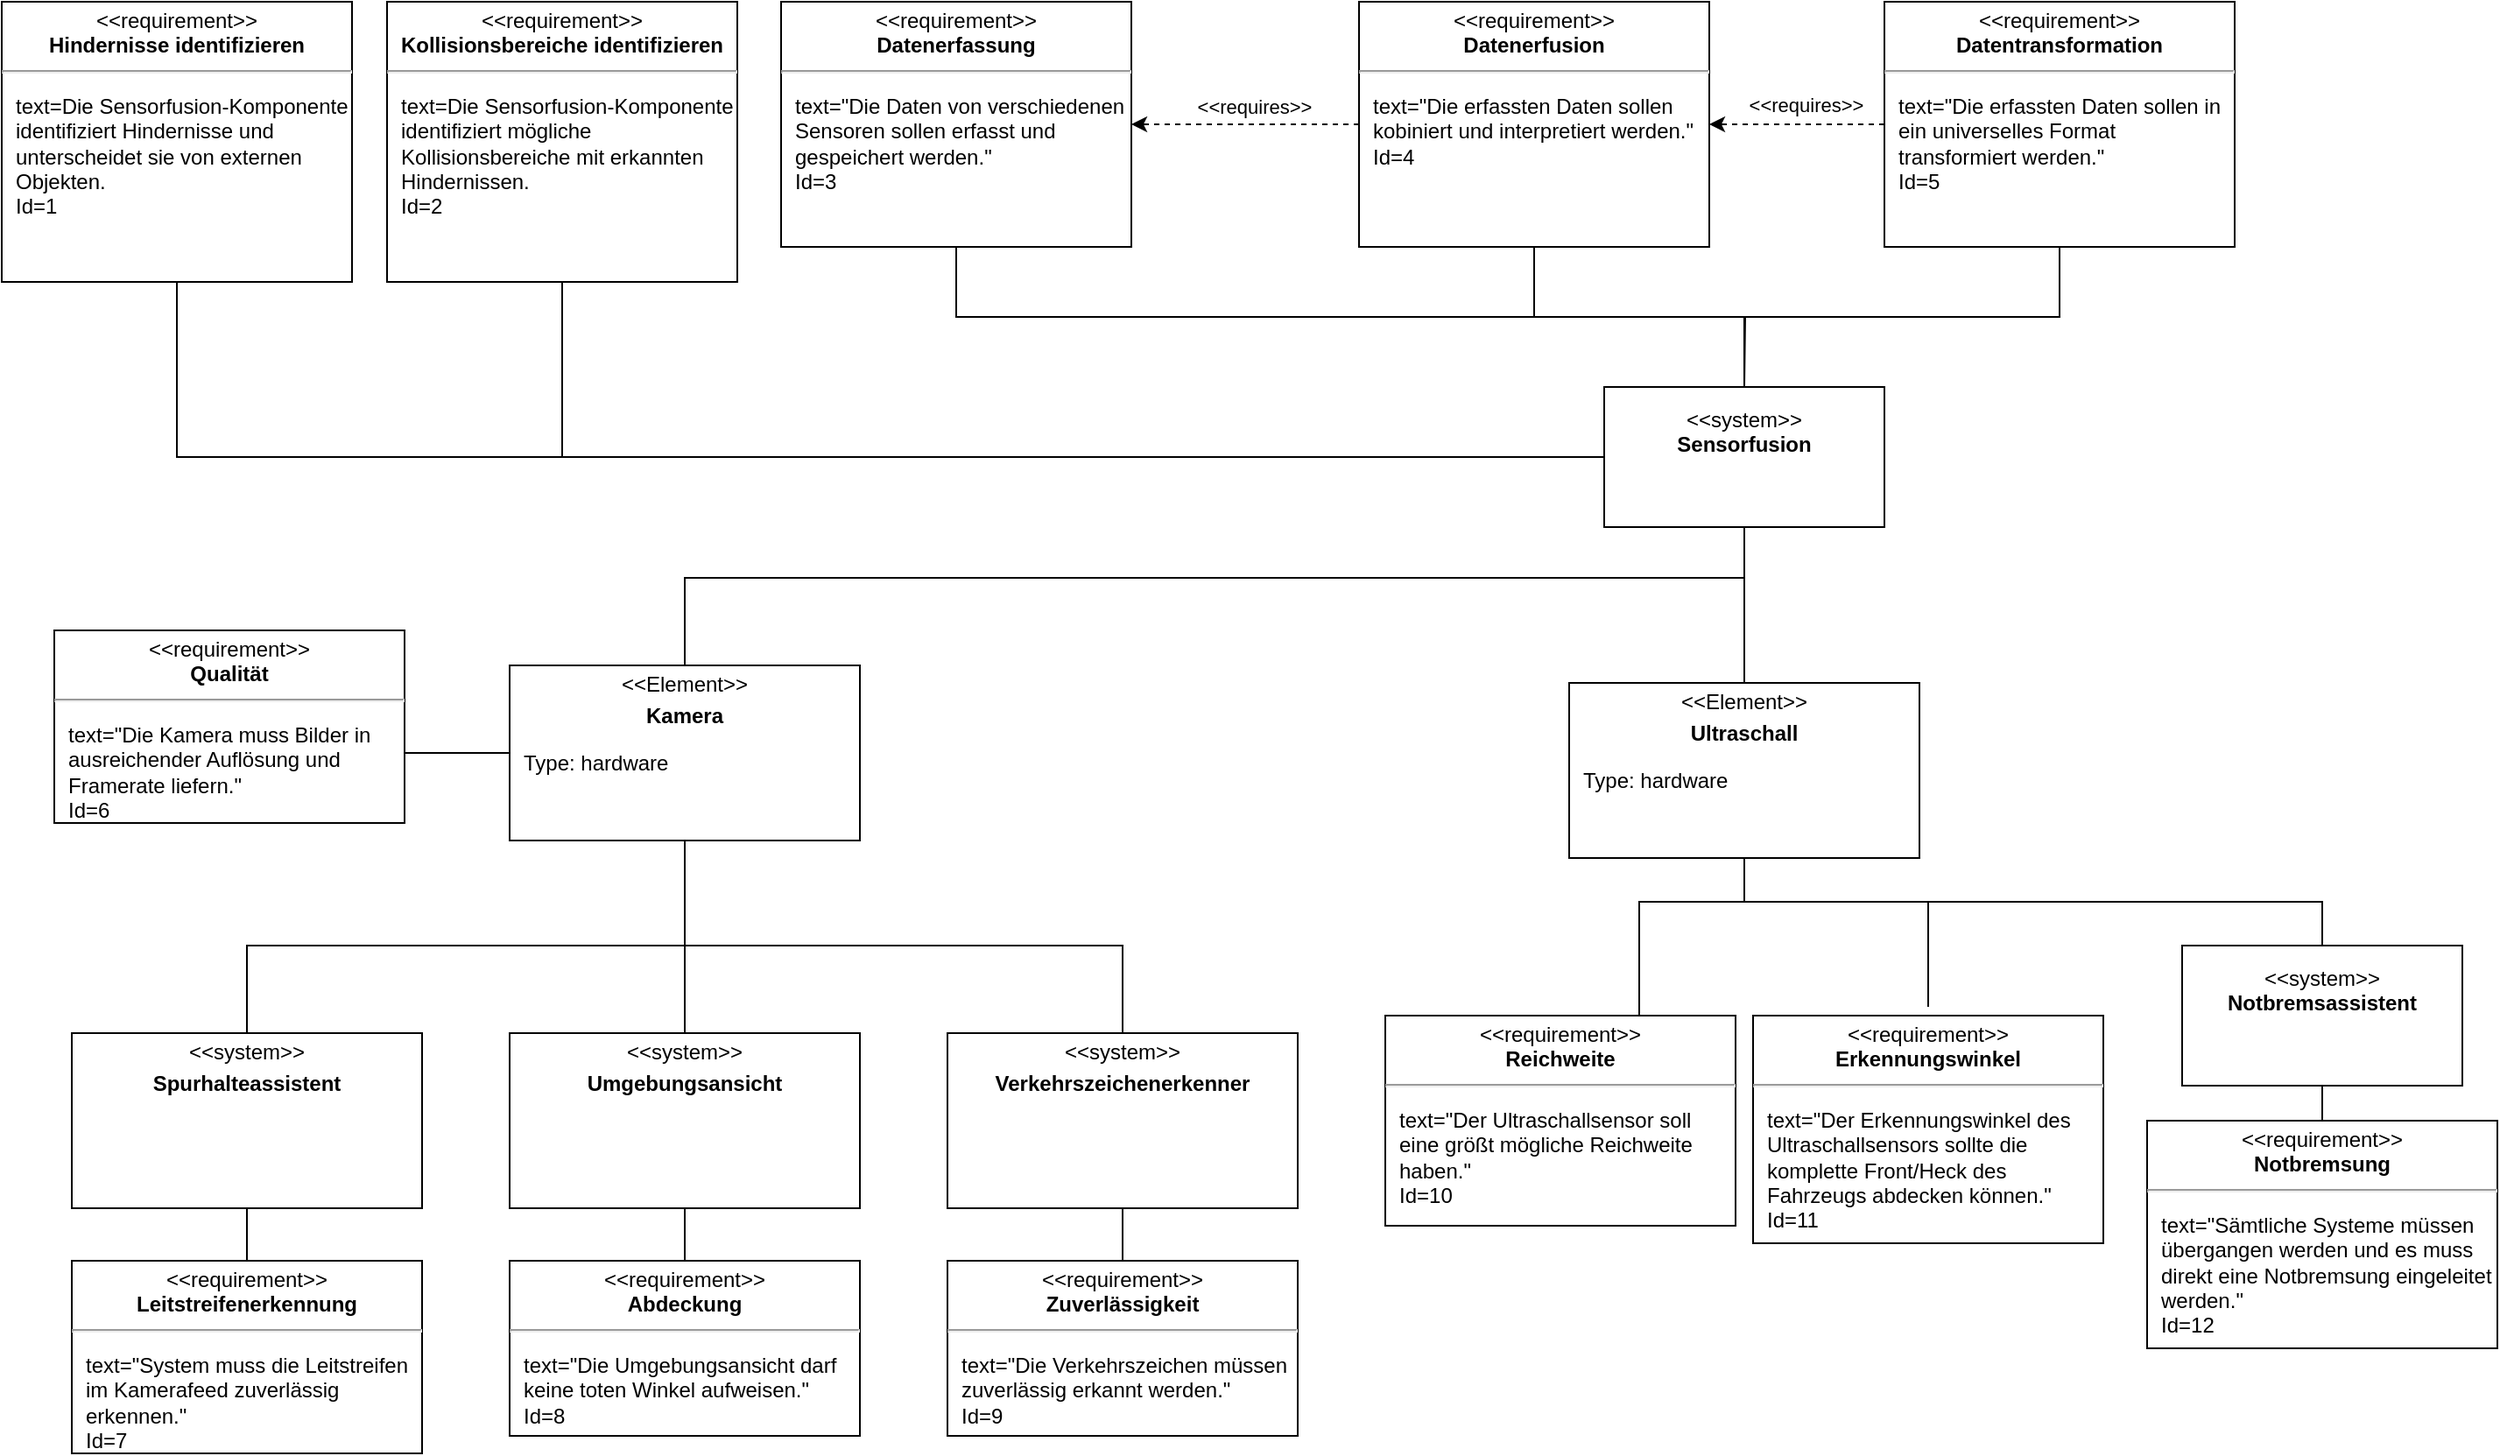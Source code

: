 <mxfile version="22.1.3" type="device">
  <diagram name="Page-1" id="J7lDw7_B6mRfGY2jVxNy">
    <mxGraphModel dx="4943" dy="2136" grid="1" gridSize="10" guides="1" tooltips="1" connect="1" arrows="1" fold="1" page="1" pageScale="1" pageWidth="827" pageHeight="1169" math="0" shadow="0">
      <root>
        <mxCell id="0" />
        <mxCell id="1" parent="0" />
        <mxCell id="3CJS3uB6BW7C9CZVDvfE-26" style="edgeStyle=orthogonalEdgeStyle;rounded=0;orthogonalLoop=1;jettySize=auto;html=1;entryX=0.5;entryY=1;entryDx=0;entryDy=0;endArrow=none;endFill=0;" parent="1" source="WkMunZ7JaqHcUI_JXrcm-2" target="3CJS3uB6BW7C9CZVDvfE-24" edge="1">
          <mxGeometry relative="1" as="geometry">
            <Array as="points">
              <mxPoint x="-1360" y="40" />
              <mxPoint x="-755" y="40" />
            </Array>
          </mxGeometry>
        </mxCell>
        <mxCell id="WkMunZ7JaqHcUI_JXrcm-2" value="&lt;p style=&quot;margin:0px;margin-top:4px;text-align:center;&quot;&gt;&amp;lt;&amp;lt;Element&amp;gt;&amp;gt;&lt;br&gt;&lt;/p&gt;&lt;p style=&quot;margin:0px;margin-top:4px;text-align:center;&quot;&gt;&lt;b&gt;Kamera&lt;/b&gt;&lt;/p&gt;&lt;p&gt;&lt;/p&gt;&lt;p style=&quot;margin:0px;margin-left:8px;text-align:left;&quot;&gt;Type: hardware&lt;/p&gt;" style="shape=rect;overflow=fill;html=1;whiteSpace=wrap;align=center;" parent="1" vertex="1">
          <mxGeometry x="-1460" y="90" width="200" height="100" as="geometry" />
        </mxCell>
        <mxCell id="3CJS3uB6BW7C9CZVDvfE-25" style="edgeStyle=orthogonalEdgeStyle;rounded=0;orthogonalLoop=1;jettySize=auto;html=1;exitX=0.5;exitY=0;exitDx=0;exitDy=0;entryX=0.5;entryY=1;entryDx=0;entryDy=0;endArrow=none;endFill=0;" parent="1" source="WkMunZ7JaqHcUI_JXrcm-3" target="3CJS3uB6BW7C9CZVDvfE-24" edge="1">
          <mxGeometry relative="1" as="geometry" />
        </mxCell>
        <mxCell id="WkMunZ7JaqHcUI_JXrcm-3" value="&lt;p style=&quot;margin:0px;margin-top:4px;text-align:center;&quot;&gt;&amp;lt;&amp;lt;Element&amp;gt;&amp;gt;&lt;br&gt;&lt;/p&gt;&lt;p style=&quot;margin:0px;margin-top:4px;text-align:center;&quot;&gt;&lt;b&gt;Ultraschall&lt;/b&gt;&lt;/p&gt;&lt;p&gt;&lt;/p&gt;&lt;p style=&quot;margin:0px;margin-left:8px;text-align:left;&quot;&gt;Type: hardware&lt;/p&gt;" style="shape=rect;overflow=fill;html=1;whiteSpace=wrap;align=center;" parent="1" vertex="1">
          <mxGeometry x="-855" y="100" width="200" height="100" as="geometry" />
        </mxCell>
        <mxCell id="3CJS3uB6BW7C9CZVDvfE-17" style="edgeStyle=orthogonalEdgeStyle;rounded=0;orthogonalLoop=1;jettySize=auto;html=1;entryX=0.5;entryY=1;entryDx=0;entryDy=0;endArrow=none;endFill=0;exitX=0.5;exitY=0;exitDx=0;exitDy=0;" parent="1" source="WkMunZ7JaqHcUI_JXrcm-5" target="WkMunZ7JaqHcUI_JXrcm-2" edge="1">
          <mxGeometry relative="1" as="geometry">
            <Array as="points">
              <mxPoint x="-1110" y="250" />
              <mxPoint x="-1360" y="250" />
            </Array>
          </mxGeometry>
        </mxCell>
        <mxCell id="WkMunZ7JaqHcUI_JXrcm-5" value="&lt;p style=&quot;margin:0px;margin-top:4px;text-align:center;&quot;&gt;&amp;lt;&amp;lt;system&amp;gt;&amp;gt;&lt;br&gt;&lt;/p&gt;&lt;p style=&quot;margin:0px;margin-top:4px;text-align:center;&quot;&gt;&lt;b&gt;Verkehrszeichenerkenner&lt;/b&gt;&lt;/p&gt;" style="shape=rect;overflow=fill;html=1;whiteSpace=wrap;align=center;" parent="1" vertex="1">
          <mxGeometry x="-1210" y="300" width="200" height="100" as="geometry" />
        </mxCell>
        <mxCell id="3CJS3uB6BW7C9CZVDvfE-23" style="edgeStyle=orthogonalEdgeStyle;rounded=0;orthogonalLoop=1;jettySize=auto;html=1;entryX=0.5;entryY=1;entryDx=0;entryDy=0;endArrow=none;endFill=0;" parent="1" source="WkMunZ7JaqHcUI_JXrcm-7" target="WkMunZ7JaqHcUI_JXrcm-2" edge="1">
          <mxGeometry relative="1" as="geometry">
            <Array as="points">
              <mxPoint x="-1610" y="250" />
              <mxPoint x="-1360" y="250" />
            </Array>
          </mxGeometry>
        </mxCell>
        <mxCell id="WkMunZ7JaqHcUI_JXrcm-7" value="&lt;p style=&quot;margin:0px;margin-top:4px;text-align:center;&quot;&gt;&amp;lt;&amp;lt;system&amp;gt;&amp;gt;&lt;br&gt;&lt;/p&gt;&lt;p style=&quot;margin:0px;margin-top:4px;text-align:center;&quot;&gt;&lt;b&gt;Spurhalteassistent&lt;/b&gt;&lt;/p&gt;" style="shape=rect;overflow=fill;html=1;whiteSpace=wrap;align=center;" parent="1" vertex="1">
          <mxGeometry x="-1710" y="300" width="200" height="100" as="geometry" />
        </mxCell>
        <mxCell id="3CJS3uB6BW7C9CZVDvfE-39" style="edgeStyle=orthogonalEdgeStyle;rounded=0;orthogonalLoop=1;jettySize=auto;html=1;exitX=0.5;exitY=1;exitDx=0;exitDy=0;entryX=0;entryY=0.5;entryDx=0;entryDy=0;endArrow=none;endFill=0;" parent="1" source="WkMunZ7JaqHcUI_JXrcm-10" target="3CJS3uB6BW7C9CZVDvfE-24" edge="1">
          <mxGeometry relative="1" as="geometry" />
        </mxCell>
        <mxCell id="WkMunZ7JaqHcUI_JXrcm-10" value="&lt;p style=&quot;margin:0px;margin-top:4px;text-align:center;&quot;&gt;&amp;lt;&amp;lt;requirement&amp;gt;&amp;gt;&lt;br&gt;&lt;b&gt;Hindernisse identifizieren&lt;/b&gt;&lt;/p&gt;&lt;hr&gt;&lt;p&gt;&lt;/p&gt;&lt;p style=&quot;margin:0px;margin-left:8px;text-align:left;&quot;&gt;text=Die Sensorfusion-Komponente identifiziert Hindernisse und unterscheidet sie von externen Objekten.&lt;/p&gt;&lt;p style=&quot;margin:0px;margin-left:8px;text-align:left;&quot;&gt;Id=1&lt;/p&gt;" style="shape=rect;overflow=fill;html=1;whiteSpace=wrap;align=center;" parent="1" vertex="1">
          <mxGeometry x="-1750" y="-289" width="200" height="160" as="geometry" />
        </mxCell>
        <mxCell id="3CJS3uB6BW7C9CZVDvfE-40" style="edgeStyle=orthogonalEdgeStyle;rounded=0;orthogonalLoop=1;jettySize=auto;html=1;exitX=0.5;exitY=1;exitDx=0;exitDy=0;entryX=0;entryY=0.5;entryDx=0;entryDy=0;endArrow=none;endFill=0;" parent="1" source="WkMunZ7JaqHcUI_JXrcm-11" target="3CJS3uB6BW7C9CZVDvfE-24" edge="1">
          <mxGeometry relative="1" as="geometry" />
        </mxCell>
        <mxCell id="WkMunZ7JaqHcUI_JXrcm-11" value="&lt;p style=&quot;margin:0px;margin-top:4px;text-align:center;&quot;&gt;&amp;lt;&amp;lt;requirement&amp;gt;&amp;gt;&lt;br&gt;&lt;b&gt;Kollisionsbereiche identifizieren&lt;/b&gt;&lt;/p&gt;&lt;hr&gt;&lt;p&gt;&lt;/p&gt;&lt;p style=&quot;margin:0px;margin-left:8px;text-align:left;&quot;&gt;text=Die Sensorfusion-Komponente identifiziert mögliche Kollisionsbereiche mit erkannten Hindernissen.&lt;br&gt;Id=2&lt;/p&gt;" style="shape=rect;overflow=fill;html=1;whiteSpace=wrap;align=center;" parent="1" vertex="1">
          <mxGeometry x="-1530" y="-289" width="200" height="160" as="geometry" />
        </mxCell>
        <mxCell id="3CJS3uB6BW7C9CZVDvfE-2" style="edgeStyle=orthogonalEdgeStyle;rounded=0;orthogonalLoop=1;jettySize=auto;html=1;entryX=0.5;entryY=1;entryDx=0;entryDy=0;endArrow=none;endFill=0;" parent="1" source="3CJS3uB6BW7C9CZVDvfE-1" target="WkMunZ7JaqHcUI_JXrcm-2" edge="1">
          <mxGeometry relative="1" as="geometry">
            <Array as="points">
              <mxPoint x="-1280" y="330" />
              <mxPoint x="-1360" y="330" />
            </Array>
          </mxGeometry>
        </mxCell>
        <mxCell id="3CJS3uB6BW7C9CZVDvfE-1" value="&lt;p style=&quot;margin:0px;margin-top:4px;text-align:center;&quot;&gt;&amp;lt;&amp;lt;system&amp;gt;&amp;gt;&lt;br&gt;&lt;/p&gt;&lt;p style=&quot;margin:0px;margin-top:4px;text-align:center;&quot;&gt;&lt;b&gt;Umgebungsansicht&lt;/b&gt;&lt;/p&gt;" style="shape=rect;overflow=fill;html=1;whiteSpace=wrap;align=center;" parent="1" vertex="1">
          <mxGeometry x="-1460" y="300" width="200" height="100" as="geometry" />
        </mxCell>
        <mxCell id="3CJS3uB6BW7C9CZVDvfE-5" style="edgeStyle=orthogonalEdgeStyle;rounded=0;orthogonalLoop=1;jettySize=auto;html=1;endArrow=none;endFill=0;" parent="1" source="3CJS3uB6BW7C9CZVDvfE-3" target="WkMunZ7JaqHcUI_JXrcm-2" edge="1">
          <mxGeometry relative="1" as="geometry">
            <Array as="points">
              <mxPoint x="-1500" y="140" />
              <mxPoint x="-1500" y="140" />
            </Array>
          </mxGeometry>
        </mxCell>
        <mxCell id="3CJS3uB6BW7C9CZVDvfE-3" value="&lt;p style=&quot;margin:0px;margin-top:4px;text-align:center;&quot;&gt;&amp;lt;&amp;lt;requirement&amp;gt;&amp;gt;&lt;br&gt;&lt;b&gt;Qualität&lt;/b&gt;&lt;/p&gt;&lt;hr&gt;&lt;p&gt;&lt;/p&gt;&lt;p style=&quot;margin:0px;margin-left:8px;text-align:left;&quot;&gt;text=&quot;Die Kamera muss Bilder in ausreichender Auflösung und Framerate liefern.&quot;&lt;br&gt;Id=6&lt;/p&gt;" style="shape=rect;overflow=fill;html=1;whiteSpace=wrap;align=center;" parent="1" vertex="1">
          <mxGeometry x="-1720" y="70" width="200" height="110" as="geometry" />
        </mxCell>
        <mxCell id="3CJS3uB6BW7C9CZVDvfE-7" style="edgeStyle=orthogonalEdgeStyle;rounded=0;orthogonalLoop=1;jettySize=auto;html=1;endArrow=none;endFill=0;" parent="1" source="3CJS3uB6BW7C9CZVDvfE-6" target="3CJS3uB6BW7C9CZVDvfE-1" edge="1">
          <mxGeometry relative="1" as="geometry" />
        </mxCell>
        <mxCell id="3CJS3uB6BW7C9CZVDvfE-6" value="&lt;p style=&quot;margin:0px;margin-top:4px;text-align:center;&quot;&gt;&amp;lt;&amp;lt;requirement&amp;gt;&amp;gt;&lt;br&gt;&lt;b&gt;Abdeckung&lt;/b&gt;&lt;/p&gt;&lt;hr&gt;&lt;p&gt;&lt;/p&gt;&lt;p style=&quot;margin:0px;margin-left:8px;text-align:left;&quot;&gt;text=&quot;Die Umgebungsansicht darf keine toten Winkel aufweisen.&quot;&lt;br&gt;Id=8&lt;/p&gt;" style="shape=rect;overflow=fill;html=1;whiteSpace=wrap;align=center;" parent="1" vertex="1">
          <mxGeometry x="-1460" y="430" width="200" height="100" as="geometry" />
        </mxCell>
        <mxCell id="3CJS3uB6BW7C9CZVDvfE-12" style="edgeStyle=orthogonalEdgeStyle;rounded=0;orthogonalLoop=1;jettySize=auto;html=1;endArrow=none;endFill=0;exitX=0.5;exitY=0;exitDx=0;exitDy=0;" parent="1" source="3CJS3uB6BW7C9CZVDvfE-8" target="WkMunZ7JaqHcUI_JXrcm-3" edge="1">
          <mxGeometry relative="1" as="geometry">
            <Array as="points">
              <mxPoint x="-815" y="225" />
              <mxPoint x="-755" y="225" />
            </Array>
          </mxGeometry>
        </mxCell>
        <mxCell id="3CJS3uB6BW7C9CZVDvfE-8" value="&lt;p style=&quot;margin:0px;margin-top:4px;text-align:center;&quot;&gt;&amp;lt;&amp;lt;requirement&amp;gt;&amp;gt;&lt;br&gt;&lt;b&gt;Reichweite&lt;/b&gt;&lt;/p&gt;&lt;hr&gt;&lt;p&gt;&lt;/p&gt;&lt;p style=&quot;margin:0px;margin-left:8px;text-align:left;&quot;&gt;text=&quot;Der Ultraschallsensor soll eine größt mögliche Reichweite haben.&quot;&lt;br&gt;Id=10&lt;/p&gt;" style="shape=rect;overflow=fill;html=1;whiteSpace=wrap;align=center;" parent="1" vertex="1">
          <mxGeometry x="-960" y="290" width="200" height="120" as="geometry" />
        </mxCell>
        <mxCell id="3CJS3uB6BW7C9CZVDvfE-11" style="edgeStyle=orthogonalEdgeStyle;rounded=0;orthogonalLoop=1;jettySize=auto;html=1;entryX=0.5;entryY=1;entryDx=0;entryDy=0;endArrow=none;endFill=0;" parent="1" target="WkMunZ7JaqHcUI_JXrcm-3" edge="1">
          <mxGeometry relative="1" as="geometry">
            <mxPoint x="-650" y="285" as="sourcePoint" />
            <mxPoint x="-755" y="195" as="targetPoint" />
            <Array as="points">
              <mxPoint x="-650" y="225" />
              <mxPoint x="-755" y="225" />
            </Array>
          </mxGeometry>
        </mxCell>
        <mxCell id="3CJS3uB6BW7C9CZVDvfE-9" value="&lt;p style=&quot;margin:0px;margin-top:4px;text-align:center;&quot;&gt;&amp;lt;&amp;lt;requirement&amp;gt;&amp;gt;&lt;br&gt;&lt;b&gt;Erkennungswinkel&lt;/b&gt;&lt;/p&gt;&lt;hr&gt;&lt;p&gt;&lt;/p&gt;&lt;p style=&quot;margin:0px;margin-left:8px;text-align:left;&quot;&gt;text=&quot;Der Erkennungswinkel des Ultraschallsensors sollte die komplette Front/Heck des Fahrzeugs abdecken können.&quot;&lt;br&gt;Id=11&lt;/p&gt;" style="shape=rect;overflow=fill;html=1;whiteSpace=wrap;align=center;" parent="1" vertex="1">
          <mxGeometry x="-750" y="290" width="200" height="130" as="geometry" />
        </mxCell>
        <mxCell id="3IyTDMlbP66jioT_kEqA-1" style="edgeStyle=orthogonalEdgeStyle;rounded=0;orthogonalLoop=1;jettySize=auto;html=1;exitX=0.5;exitY=0;exitDx=0;exitDy=0;entryX=0.5;entryY=1;entryDx=0;entryDy=0;endArrow=none;endFill=0;" edge="1" parent="1" source="3CJS3uB6BW7C9CZVDvfE-13" target="WkMunZ7JaqHcUI_JXrcm-3">
          <mxGeometry relative="1" as="geometry" />
        </mxCell>
        <mxCell id="3CJS3uB6BW7C9CZVDvfE-13" value="&lt;p&gt;&amp;lt;&amp;lt;system&amp;gt;&amp;gt;&lt;br&gt;&lt;b&gt;Notbremsassistent&lt;/b&gt;&lt;/p&gt;" style="shape=rect;html=1;overflow=fill;whiteSpace=wrap;align=center;" parent="1" vertex="1">
          <mxGeometry x="-505" y="250" width="160" height="80" as="geometry" />
        </mxCell>
        <mxCell id="3CJS3uB6BW7C9CZVDvfE-16" style="edgeStyle=orthogonalEdgeStyle;rounded=0;orthogonalLoop=1;jettySize=auto;html=1;entryX=0.5;entryY=1;entryDx=0;entryDy=0;endArrow=none;endFill=0;" parent="1" source="3CJS3uB6BW7C9CZVDvfE-15" target="3CJS3uB6BW7C9CZVDvfE-13" edge="1">
          <mxGeometry relative="1" as="geometry" />
        </mxCell>
        <mxCell id="3CJS3uB6BW7C9CZVDvfE-15" value="&lt;p style=&quot;margin:0px;margin-top:4px;text-align:center;&quot;&gt;&amp;lt;&amp;lt;requirement&amp;gt;&amp;gt;&lt;br&gt;&lt;b&gt;Notbremsung&lt;/b&gt;&lt;/p&gt;&lt;hr&gt;&lt;p&gt;&lt;/p&gt;&lt;p style=&quot;margin:0px;margin-left:8px;text-align:left;&quot;&gt;text=&quot;Sämtliche Systeme müssen übergangen werden und es muss direkt eine Notbremsung eingeleitet werden.&quot;&lt;br&gt;Id=12&lt;/p&gt;" style="shape=rect;overflow=fill;html=1;whiteSpace=wrap;align=center;" parent="1" vertex="1">
          <mxGeometry x="-525" y="350" width="200" height="130" as="geometry" />
        </mxCell>
        <mxCell id="3CJS3uB6BW7C9CZVDvfE-20" style="edgeStyle=orthogonalEdgeStyle;rounded=0;orthogonalLoop=1;jettySize=auto;html=1;endArrow=none;endFill=0;" parent="1" source="3CJS3uB6BW7C9CZVDvfE-18" target="WkMunZ7JaqHcUI_JXrcm-5" edge="1">
          <mxGeometry relative="1" as="geometry" />
        </mxCell>
        <mxCell id="3CJS3uB6BW7C9CZVDvfE-18" value="&lt;p style=&quot;margin:0px;margin-top:4px;text-align:center;&quot;&gt;&amp;lt;&amp;lt;requirement&amp;gt;&amp;gt;&lt;br&gt;&lt;b&gt;Zuverlässigkeit&lt;/b&gt;&lt;/p&gt;&lt;hr&gt;&lt;p&gt;&lt;/p&gt;&lt;p style=&quot;margin:0px;margin-left:8px;text-align:left;&quot;&gt;text=&quot;Die Verkehrszeichen müssen zuverlässig erkannt werden.&quot;&lt;br&gt;Id=9&lt;/p&gt;" style="shape=rect;overflow=fill;html=1;whiteSpace=wrap;align=center;" parent="1" vertex="1">
          <mxGeometry x="-1210" y="430" width="200" height="100" as="geometry" />
        </mxCell>
        <mxCell id="3CJS3uB6BW7C9CZVDvfE-22" style="edgeStyle=orthogonalEdgeStyle;rounded=0;orthogonalLoop=1;jettySize=auto;html=1;entryX=0.5;entryY=1;entryDx=0;entryDy=0;endArrow=none;endFill=0;" parent="1" source="3CJS3uB6BW7C9CZVDvfE-21" target="WkMunZ7JaqHcUI_JXrcm-7" edge="1">
          <mxGeometry relative="1" as="geometry" />
        </mxCell>
        <mxCell id="3CJS3uB6BW7C9CZVDvfE-21" value="&lt;p style=&quot;margin:0px;margin-top:4px;text-align:center;&quot;&gt;&amp;lt;&amp;lt;requirement&amp;gt;&amp;gt;&lt;br&gt;&lt;b&gt;Leitstreifenerkennung&lt;/b&gt;&lt;/p&gt;&lt;hr&gt;&lt;p&gt;&lt;/p&gt;&lt;p style=&quot;margin:0px;margin-left:8px;text-align:left;&quot;&gt;text=&quot;System muss die Leitstreifen im Kamerafeed zuverlässig erkennen.&quot;&lt;br&gt;Id=7&lt;/p&gt;" style="shape=rect;overflow=fill;html=1;whiteSpace=wrap;align=center;" parent="1" vertex="1">
          <mxGeometry x="-1710" y="430" width="200" height="110" as="geometry" />
        </mxCell>
        <mxCell id="3CJS3uB6BW7C9CZVDvfE-24" value="&lt;p&gt;&amp;lt;&amp;lt;system&amp;gt;&amp;gt;&lt;br&gt;&lt;b&gt;Sensorfusion&lt;/b&gt;&lt;/p&gt;" style="shape=rect;html=1;overflow=fill;whiteSpace=wrap;align=center;" parent="1" vertex="1">
          <mxGeometry x="-835" y="-69" width="160" height="80" as="geometry" />
        </mxCell>
        <mxCell id="3CJS3uB6BW7C9CZVDvfE-33" style="edgeStyle=orthogonalEdgeStyle;rounded=0;orthogonalLoop=1;jettySize=auto;html=1;exitX=0.5;exitY=1;exitDx=0;exitDy=0;entryX=0.5;entryY=0;entryDx=0;entryDy=0;endArrow=none;endFill=0;" parent="1" source="3CJS3uB6BW7C9CZVDvfE-27" target="3CJS3uB6BW7C9CZVDvfE-24" edge="1">
          <mxGeometry relative="1" as="geometry" />
        </mxCell>
        <mxCell id="3CJS3uB6BW7C9CZVDvfE-27" value="&lt;p style=&quot;margin:0px;margin-top:4px;text-align:center;&quot;&gt;&amp;lt;&amp;lt;requirement&amp;gt;&amp;gt;&lt;br&gt;&lt;b&gt;Datenerfassung&lt;/b&gt;&lt;/p&gt;&lt;hr&gt;&lt;p&gt;&lt;/p&gt;&lt;p style=&quot;margin:0px;margin-left:8px;text-align:left;&quot;&gt;text=&quot;Die Daten von verschiedenen Sensoren sollen erfasst und gespeichert werden.&quot;&lt;br&gt;Id=3&lt;/p&gt;" style="shape=rect;overflow=fill;html=1;whiteSpace=wrap;align=center;" parent="1" vertex="1">
          <mxGeometry x="-1305" y="-289" width="200" height="140" as="geometry" />
        </mxCell>
        <mxCell id="3CJS3uB6BW7C9CZVDvfE-29" style="edgeStyle=orthogonalEdgeStyle;rounded=0;orthogonalLoop=1;jettySize=auto;html=1;entryX=1;entryY=0.5;entryDx=0;entryDy=0;dashed=1;" parent="1" source="3CJS3uB6BW7C9CZVDvfE-28" target="3CJS3uB6BW7C9CZVDvfE-27" edge="1">
          <mxGeometry relative="1" as="geometry" />
        </mxCell>
        <mxCell id="3CJS3uB6BW7C9CZVDvfE-30" value="&amp;lt;&amp;lt;requires&amp;gt;&amp;gt;" style="edgeLabel;html=1;align=center;verticalAlign=middle;resizable=0;points=[];" parent="3CJS3uB6BW7C9CZVDvfE-29" vertex="1" connectable="0">
          <mxGeometry x="-0.323" y="-6" relative="1" as="geometry">
            <mxPoint x="-16" y="-4" as="offset" />
          </mxGeometry>
        </mxCell>
        <mxCell id="3CJS3uB6BW7C9CZVDvfE-31" style="edgeStyle=orthogonalEdgeStyle;rounded=0;orthogonalLoop=1;jettySize=auto;html=1;exitX=0.5;exitY=1;exitDx=0;exitDy=0;entryX=0.5;entryY=0;entryDx=0;entryDy=0;endArrow=none;endFill=0;" parent="1" source="3CJS3uB6BW7C9CZVDvfE-28" target="3CJS3uB6BW7C9CZVDvfE-24" edge="1">
          <mxGeometry relative="1" as="geometry" />
        </mxCell>
        <mxCell id="3CJS3uB6BW7C9CZVDvfE-28" value="&lt;p style=&quot;margin:0px;margin-top:4px;text-align:center;&quot;&gt;&amp;lt;&amp;lt;requirement&amp;gt;&amp;gt;&lt;br&gt;&lt;b&gt;Datenerfusion&lt;/b&gt;&lt;/p&gt;&lt;hr&gt;&lt;p&gt;&lt;/p&gt;&lt;p style=&quot;margin:0px;margin-left:8px;text-align:left;&quot;&gt;text=&quot;Die erfassten Daten sollen kobiniert und interpretiert werden.&quot;&lt;br&gt;Id=4&lt;/p&gt;" style="shape=rect;overflow=fill;html=1;whiteSpace=wrap;align=center;" parent="1" vertex="1">
          <mxGeometry x="-975" y="-289" width="200" height="140" as="geometry" />
        </mxCell>
        <mxCell id="3CJS3uB6BW7C9CZVDvfE-37" style="edgeStyle=orthogonalEdgeStyle;rounded=0;orthogonalLoop=1;jettySize=auto;html=1;exitX=0.5;exitY=1;exitDx=0;exitDy=0;endArrow=none;endFill=0;" parent="1" source="3CJS3uB6BW7C9CZVDvfE-34" edge="1">
          <mxGeometry relative="1" as="geometry">
            <mxPoint x="-755" y="-69" as="targetPoint" />
          </mxGeometry>
        </mxCell>
        <mxCell id="3CJS3uB6BW7C9CZVDvfE-34" value="&lt;p style=&quot;margin:0px;margin-top:4px;text-align:center;&quot;&gt;&amp;lt;&amp;lt;requirement&amp;gt;&amp;gt;&lt;br&gt;&lt;b&gt;Datentransformation&lt;/b&gt;&lt;/p&gt;&lt;hr&gt;&lt;p&gt;&lt;/p&gt;&lt;p style=&quot;margin:0px;margin-left:8px;text-align:left;&quot;&gt;text=&quot;Die erfassten Daten sollen in ein universelles Format transformiert werden.&quot;&lt;br&gt;Id=5&lt;/p&gt;" style="shape=rect;overflow=fill;html=1;whiteSpace=wrap;align=center;" parent="1" vertex="1">
          <mxGeometry x="-675" y="-289" width="200" height="140" as="geometry" />
        </mxCell>
        <mxCell id="3CJS3uB6BW7C9CZVDvfE-35" style="edgeStyle=orthogonalEdgeStyle;rounded=0;orthogonalLoop=1;jettySize=auto;html=1;entryX=1;entryY=0.5;entryDx=0;entryDy=0;dashed=1;exitX=0;exitY=0.5;exitDx=0;exitDy=0;" parent="1" edge="1" target="3CJS3uB6BW7C9CZVDvfE-28" source="3CJS3uB6BW7C9CZVDvfE-34">
          <mxGeometry relative="1" as="geometry">
            <mxPoint x="-660" y="-219" as="sourcePoint" />
            <mxPoint x="-760" y="-219.5" as="targetPoint" />
          </mxGeometry>
        </mxCell>
        <mxCell id="3CJS3uB6BW7C9CZVDvfE-36" value="&amp;lt;&amp;lt;requires&amp;gt;&amp;gt;" style="edgeLabel;html=1;align=center;verticalAlign=middle;resizable=0;points=[];" parent="3CJS3uB6BW7C9CZVDvfE-35" vertex="1" connectable="0">
          <mxGeometry x="-0.323" y="-6" relative="1" as="geometry">
            <mxPoint x="-11" y="-5" as="offset" />
          </mxGeometry>
        </mxCell>
      </root>
    </mxGraphModel>
  </diagram>
</mxfile>
